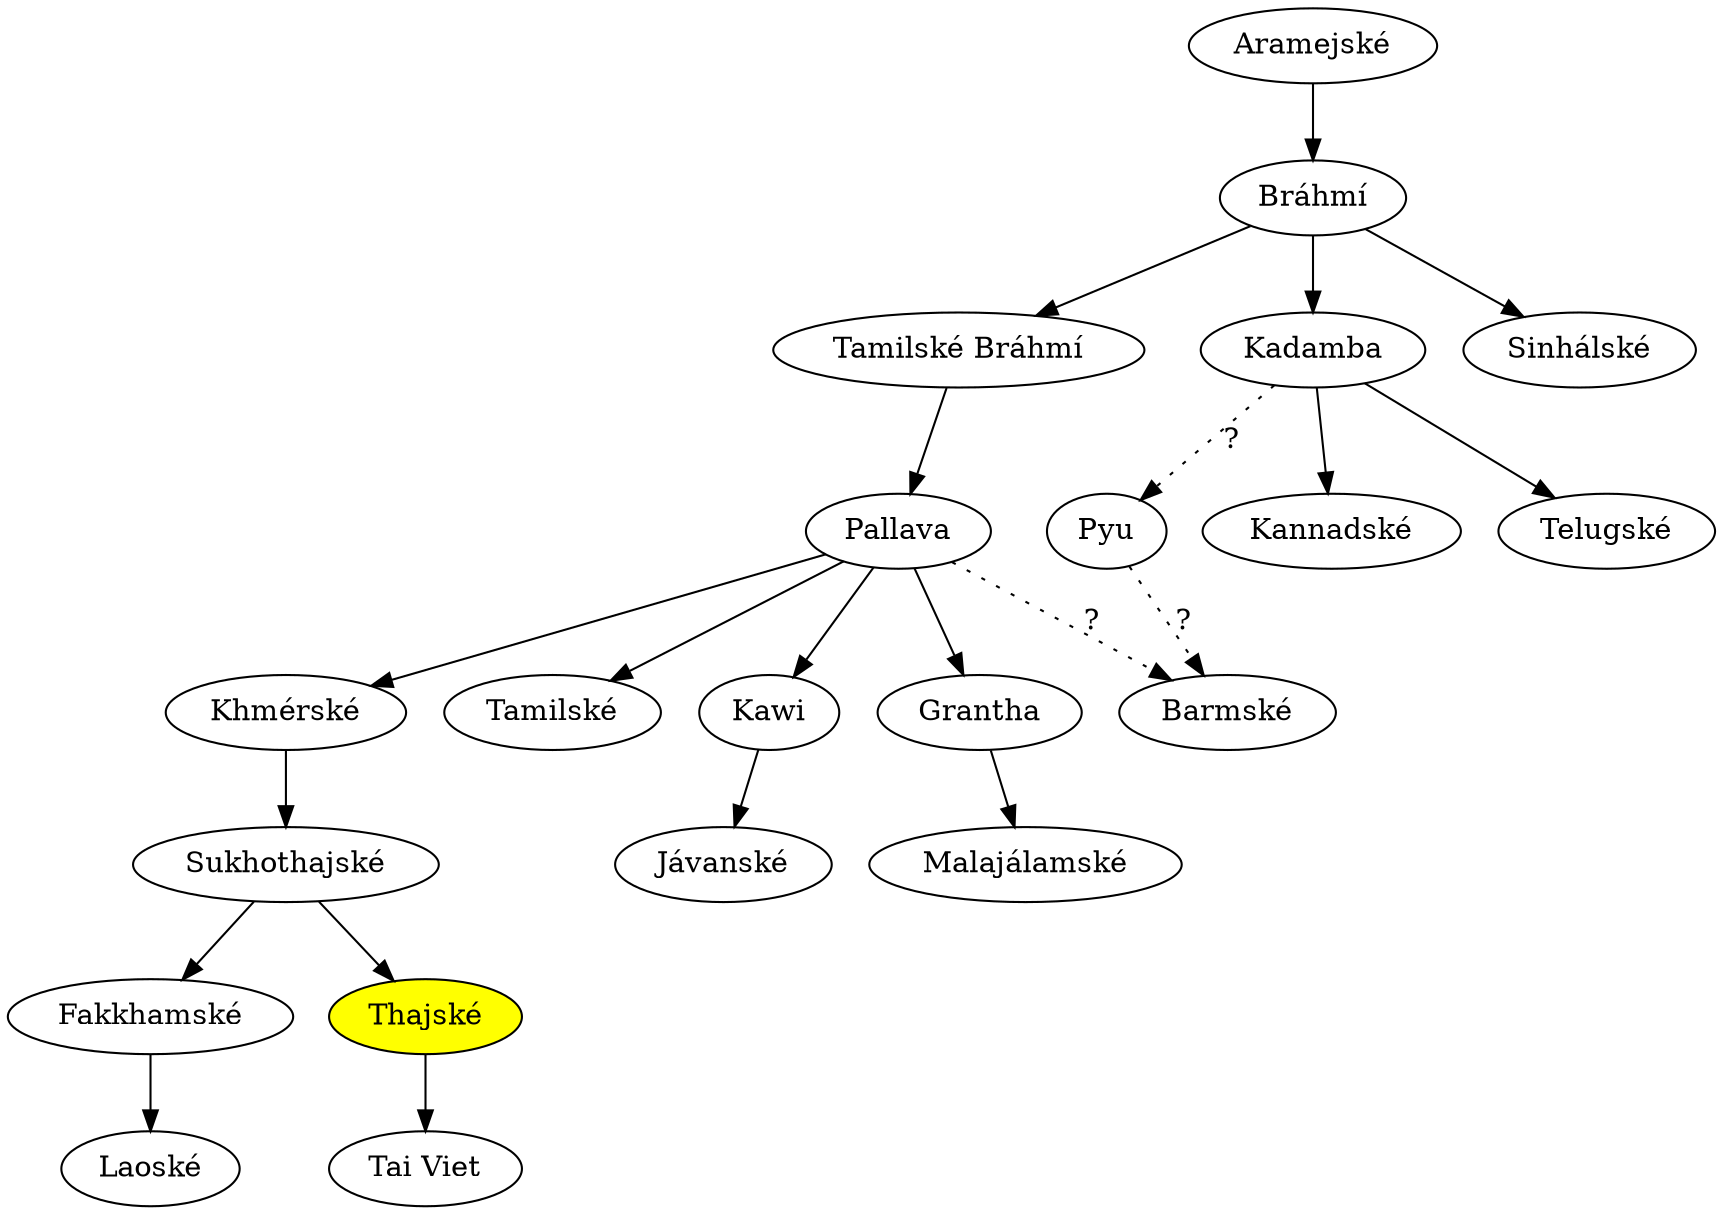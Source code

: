 digraph {
Aram [label="Aramejské" href="https://en.wikipedia.org/wiki/Arameic_script"]
    Brah [label="Bráhmí" href="https://en.wikipedia.org/wiki/Brahmi_script"]
        TaBra [label="Tamilské Bráhmí" href="https://en.wikipedia.org/wiki/Tamil-Brahmi"]
            Pall [label="Pallava" href="https://en.wikipedia.org/wiki/Pallava_script"]
                Khme [label="Khmérské" href="https://en.wikipedia.org/wiki/Khmer_script"]
                    Sukh [label="Sukhothajské" href="https://en.wikipedia.org/wiki/Sukhothai_script"]
                        Fakk [label="Fakkhamské" href="https://en.wikipedia.org/wiki/Fakkham_script"]
                            Lao [label="Laoské" href="https://en.wikipedia.org/wiki/Lao_script"]
                        Thai [label="Thajské" style=filled fillcolor=yellow href="https://en.wikipedia.org/wiki/Thai_script"]
                            TaiV [label="Tai Viet" href="https://en.wikipedia.org/wiki/Tai_Viet_script"]
                Kawi [label="Kawi" href="https://en.wikipedia.org/wiki/Kawi_script"]
                    Java [label="Jávanské" href="https://en.wikipedia.org/wiki/Javanese_script"]
                Grantha [label="Grantha" href="https://en.wikipedia.org/wiki/Grantha_script"]
                    Mala [label="Malajálamské" href="https://en.wikipedia.org/wiki/Malayalam_script"]
                Burm [label="Barmské" href="https://en.wikipedia.org/wiki/Burmese_alphabet"]
        Kadamba [label="Kadamba" href="https://en.wikipedia.org/wiki/Kadamba_script"]
            Kannada [label="Kannadské" href="https://en.wikipedia.org/wiki/Kannada_script"]
            Pyu [label="Pyu" href="https://en.wikipedia.org/wiki/Pyu_script"]
            Telugu [label="Telugské" href="https://en.wikipedia.org/wiki/Telugu_script"]
        Sinhala [label="Sinhálské" href="https://en.wikipedia.org/wiki/Sinhala_script"]
        Tamil [label="Tamilské" href="https://en.wikipedia.org/wiki/Tamil_script"]

Aram -> Brah -> TaBra -> Pall -> Khme -> Sukh -> Fakk -> Lao
                                                    Sukh -> Thai -> TaiV
                                Pall -> Kawi -> Java
                                Pall -> Grantha -> Mala
                                Pall -> Tamil
                                Pall -> Burm [style=dotted label="?"]
          Brah -> Kadamba
                    Kadamba -> Kannada
                    Kadamba -> Pyu -> Burm [style=dotted label="?"]
                    Kadamba -> Telugu
          Brah -> Sinhala
}
